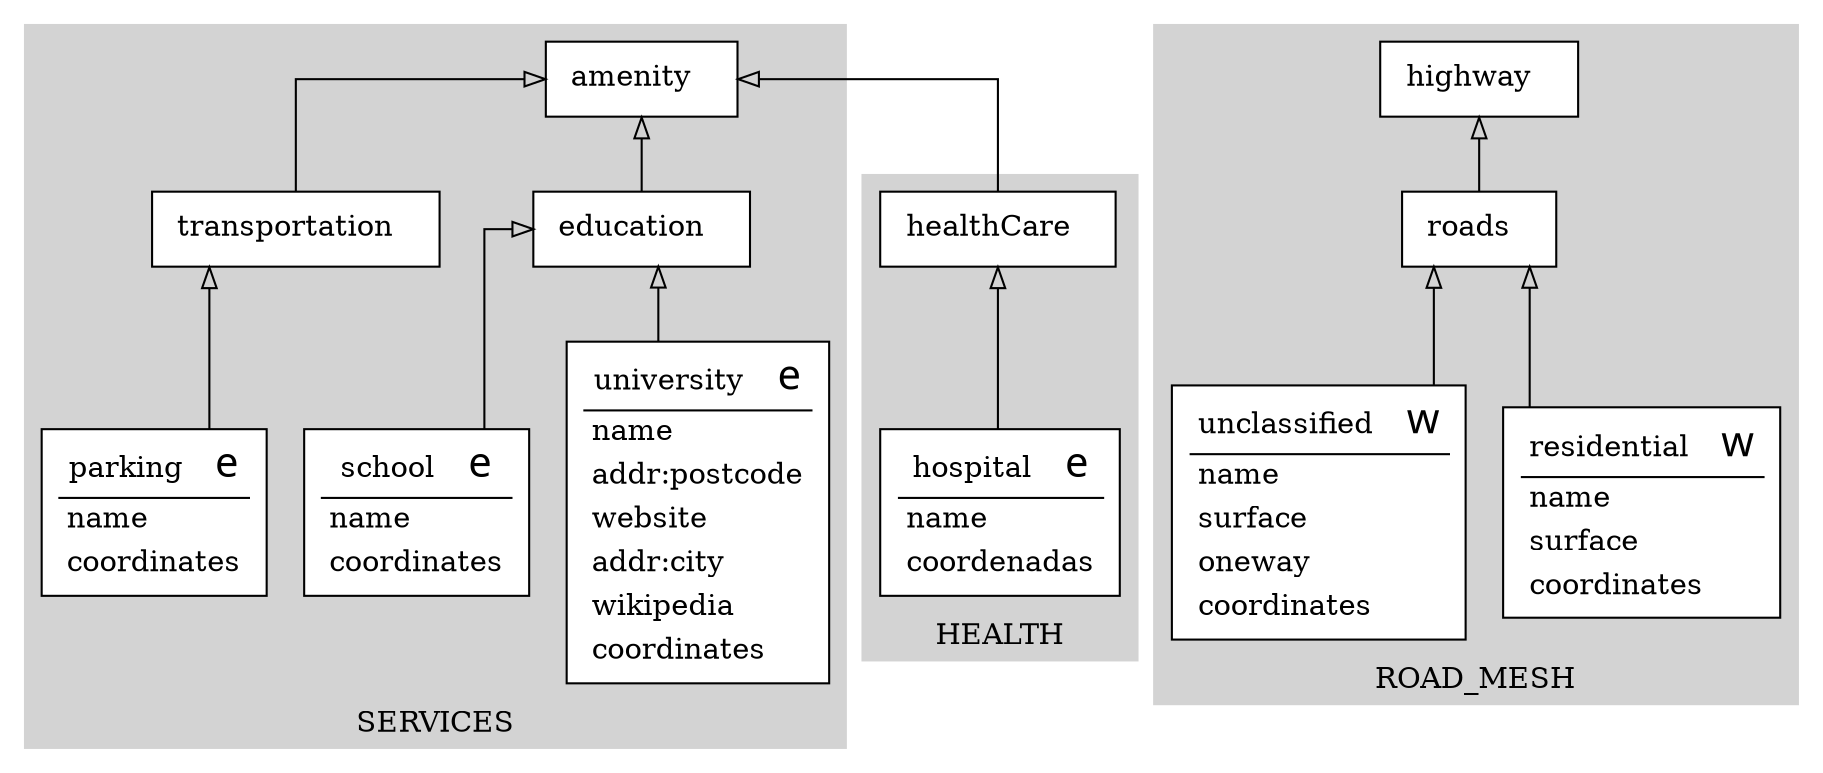 digraph structs { 
	node [shape=box]
	subgraph cluster_SERVICES {
		node [color=black style=filled]
		color=lightgrey style=filled
		label=SERVICES
		0[style = "filled, bold" penwidth = "1" fillcolor="white" label=<
			<TABLE color="black" border="0">
			 <TR>
				<TD align="center"><font color="black">university</font>  
				<font FACE="sigmoda" POINT-SIZE="20.0"> e</font></TD>
			</TR>
			<hr/>
			<TR>
				<TD align="left">name</TD>
			 </TR>
			<TR>
				<TD align="left">addr:postcode</TD>
			 </TR>
			<TR>
				<TD align="left">website</TD>
			 </TR>
			<TR>
				<TD align="left">addr:city</TD>
			 </TR>
			<TR>
				<TD align="left">wikipedia</TD>
			 </TR>
			<TR>
				<TD align="left">coordinates</TD>
			 </TR>
			</TABLE>>]
		1[style = "filled, bold" penwidth = "1" fillcolor="white" label=<
			<TABLE color="black" border="0">
			 <TR>
				<TD align="center"><font color="black">amenity</font>  </TD>
			</TR>
			</TABLE>>]
		2[style = "filled, bold" penwidth = "1" fillcolor="white" label=<
			<TABLE color="black" border="0">
			 <TR>
				<TD align="center"><font color="black">school</font>  
				<font FACE="sigmoda" POINT-SIZE="20.0"> e</font></TD>
			</TR>
			<hr/>
			<TR>
				<TD align="left">name</TD>
			 </TR>
			<TR>
				<TD align="left">coordinates</TD>
			 </TR>
			</TABLE>>]
		3[style = "filled, bold" penwidth = "1" fillcolor="white" label=<
			<TABLE color="black" border="0">
			 <TR>
				<TD align="center"><font color="black">parking</font>  
				<font FACE="sigmoda" POINT-SIZE="20.0"> e</font></TD>
			</TR>
			<hr/>
			<TR>
				<TD align="left">name</TD>
			 </TR>
			<TR>
				<TD align="left">coordinates</TD>
			 </TR>
			</TABLE>>]
		4[style = "filled, bold" penwidth = "1" fillcolor="white" label=<
			<TABLE color="black" border="0">
			 <TR>
				<TD align="center"><font color="black">education</font>  </TD>
			</TR>
			</TABLE>>]
		5[style = "filled, bold" penwidth = "1" fillcolor="white" label=<
			<TABLE color="black" border="0">
			 <TR>
				<TD align="center"><font color="black">transportation</font>  </TD>
			</TR>
			</TABLE>>]
	}
	subgraph cluster_HEALTH {
		node [color=black style=filled]
		color=lightgrey style=filled
		label=HEALTH
		6[style = "filled, bold" penwidth = "1" fillcolor="white" label=<
			<TABLE color="black" border="0">
			 <TR>
				<TD align="center"><font color="black">hospital</font>  
				<font FACE="sigmoda" POINT-SIZE="20.0"> e</font></TD>
			</TR>
			<hr/>
			<TR>
				<TD align="left">name</TD>
			 </TR>
			<TR>
				<TD align="left">coordenadas</TD>
			 </TR>
			</TABLE>>]
		7[style = "filled, bold" penwidth = "1" fillcolor="white" label=<
			<TABLE color="black" border="0">
			 <TR>
				<TD align="center"><font color="black">healthCare</font>  </TD>
			</TR>
			</TABLE>>]
	}
	subgraph cluster_ROAD_MESH {
		node [color=black style=filled]
		color=lightgrey style=filled
		label=ROAD_MESH
		8[style = "filled, bold" penwidth = "1" fillcolor="white" label=<
			<TABLE color="black" border="0">
			 <TR>
				<TD align="center"><font color="black">residential</font>  
				<font FACE="sigmoda" POINT-SIZE="20.0"> w</font></TD>
			</TR>
			<hr/>
			<TR>
				<TD align="left">name</TD>
			 </TR>
			<TR>
				<TD align="left">surface</TD>
			 </TR>
			<TR>
				<TD align="left">coordinates</TD>
			 </TR>
			</TABLE>>]
		9[style = "filled, bold" penwidth = "1" fillcolor="white" label=<
			<TABLE color="black" border="0">
			 <TR>
				<TD align="center"><font color="black">highway</font>  </TD>
			</TR>
			</TABLE>>]
		10[style = "filled, bold" penwidth = "1" fillcolor="white" label=<
			<TABLE color="black" border="0">
			 <TR>
				<TD align="center"><font color="black">unclassified</font>  
				<font FACE="sigmoda" POINT-SIZE="20.0"> w</font></TD>
			</TR>
			<hr/>
			<TR>
				<TD align="left">name</TD>
			 </TR>
			<TR>
				<TD align="left">surface</TD>
			 </TR>
			<TR>
				<TD align="left">oneway</TD>
			 </TR>
			<TR>
				<TD align="left">coordinates</TD>
			 </TR>
			</TABLE>>]
		11[style = "filled, bold" penwidth = "1" fillcolor="white" label=<
			<TABLE color="black" border="0">
			 <TR>
				<TD align="center"><font color="black">roads</font>  </TD>
			</TR>
			</TABLE>>]
	}
		5 -> 1[arrowhead=onormal]
		4 -> 1[arrowhead=onormal]
		2 -> 4[arrowhead=onormal]
		11 -> 9[arrowhead=onormal]
		6 -> 7[arrowhead=onormal]
		3 -> 5[arrowhead=onormal]
		8 -> 11[arrowhead=onormal]
		0 -> 4[arrowhead=onormal]
		10 -> 11[arrowhead=onormal]
		7 -> 1[arrowhead=onormal]
	rankdir=BT
	splines=ortho
}